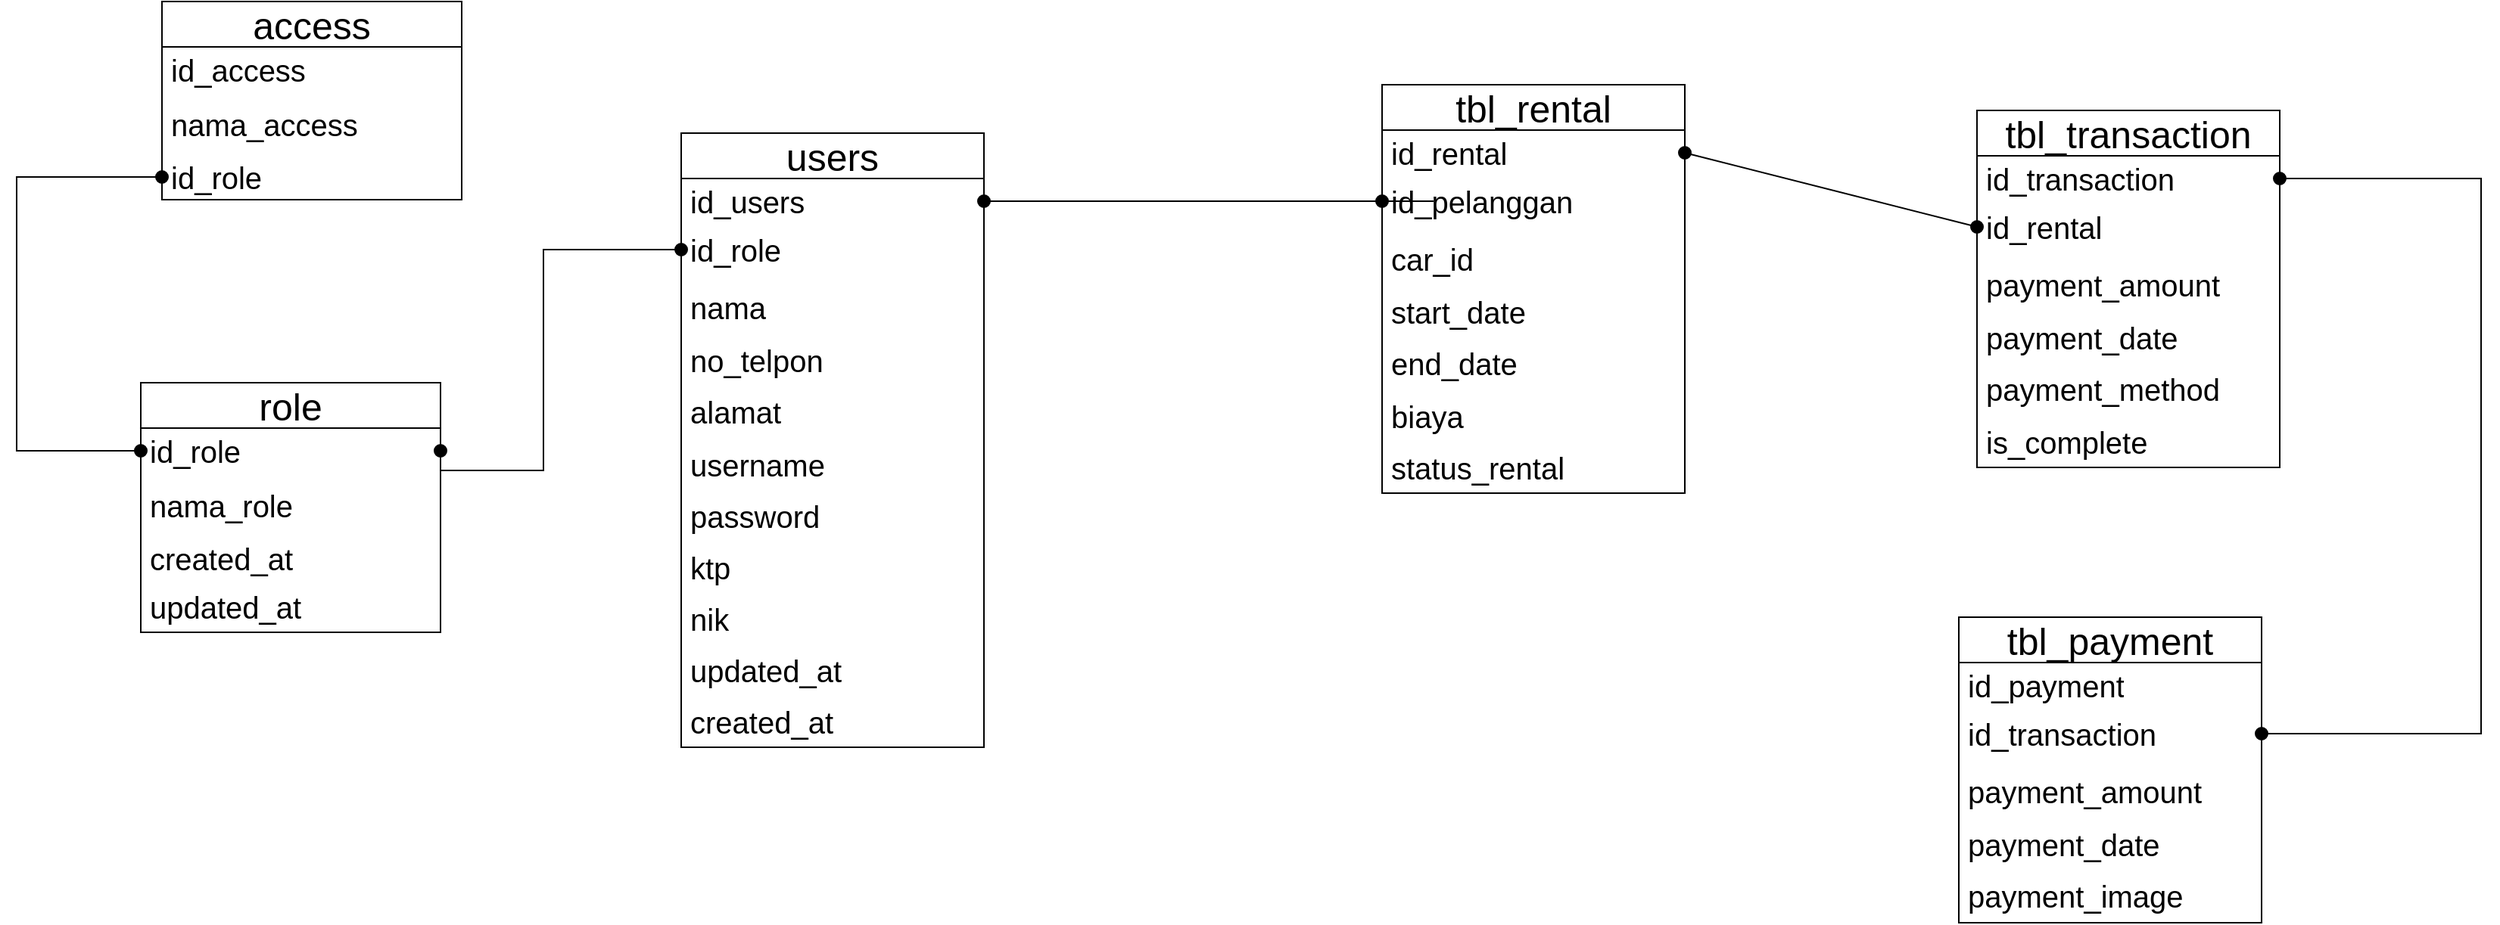 <mxfile version="22.0.8" type="github">
  <diagram name="Halaman-1" id="zZ9ojKijxVit2-5wEGta">
    <mxGraphModel dx="2422" dy="1774" grid="0" gridSize="10" guides="1" tooltips="1" connect="1" arrows="1" fold="1" page="0" pageScale="1" pageWidth="827" pageHeight="1169" math="0" shadow="0">
      <root>
        <mxCell id="0" />
        <mxCell id="1" parent="0" />
        <mxCell id="_-MDmTSXdZasQkjrf0pR-4" value="&lt;font style=&quot;font-size: 25px;&quot;&gt;access&lt;/font&gt;" style="swimlane;fontStyle=0;childLayout=stackLayout;horizontal=1;startSize=30;horizontalStack=0;resizeParent=1;resizeParentMax=0;resizeLast=0;collapsible=1;marginBottom=0;whiteSpace=wrap;html=1;fontSize=16;" vertex="1" parent="1">
          <mxGeometry x="-248" y="-103" width="198" height="131" as="geometry" />
        </mxCell>
        <mxCell id="_-MDmTSXdZasQkjrf0pR-5" value="&lt;font style=&quot;font-size: 20px;&quot;&gt;&lt;font style=&quot;font-size: 20px;&quot;&gt;id_acc&lt;/font&gt;ess&lt;/font&gt;" style="text;strokeColor=none;fillColor=none;align=left;verticalAlign=middle;spacingLeft=4;spacingRight=4;overflow=hidden;points=[[0,0.5],[1,0.5]];portConstraint=eastwest;rotatable=0;whiteSpace=wrap;html=1;fontSize=16;" vertex="1" parent="_-MDmTSXdZasQkjrf0pR-4">
          <mxGeometry y="30" width="198" height="30" as="geometry" />
        </mxCell>
        <mxCell id="_-MDmTSXdZasQkjrf0pR-6" value="&lt;font style=&quot;font-size: 20px;&quot;&gt;nama_access&lt;/font&gt;" style="text;strokeColor=none;fillColor=none;align=left;verticalAlign=middle;spacingLeft=4;spacingRight=4;overflow=hidden;points=[[0,0.5],[1,0.5]];portConstraint=eastwest;rotatable=0;whiteSpace=wrap;html=1;fontSize=16;" vertex="1" parent="_-MDmTSXdZasQkjrf0pR-4">
          <mxGeometry y="60" width="198" height="41" as="geometry" />
        </mxCell>
        <mxCell id="_-MDmTSXdZasQkjrf0pR-7" value="&lt;font style=&quot;font-size: 20px;&quot;&gt;id_role&lt;/font&gt;" style="text;strokeColor=none;fillColor=none;align=left;verticalAlign=middle;spacingLeft=4;spacingRight=4;overflow=hidden;points=[[0,0.5],[1,0.5]];portConstraint=eastwest;rotatable=0;whiteSpace=wrap;html=1;fontSize=16;" vertex="1" parent="_-MDmTSXdZasQkjrf0pR-4">
          <mxGeometry y="101" width="198" height="30" as="geometry" />
        </mxCell>
        <mxCell id="_-MDmTSXdZasQkjrf0pR-8" value="&lt;font style=&quot;font-size: 25px;&quot;&gt;role&lt;/font&gt;" style="swimlane;fontStyle=0;childLayout=stackLayout;horizontal=1;startSize=30;horizontalStack=0;resizeParent=1;resizeParentMax=0;resizeLast=0;collapsible=1;marginBottom=0;whiteSpace=wrap;html=1;fontSize=16;" vertex="1" parent="1">
          <mxGeometry x="-262" y="149" width="198" height="165" as="geometry" />
        </mxCell>
        <mxCell id="_-MDmTSXdZasQkjrf0pR-9" value="&lt;font style=&quot;font-size: 20px;&quot;&gt;&lt;font style=&quot;font-size: 20px;&quot;&gt;id_role&lt;/font&gt;&lt;/font&gt;" style="text;strokeColor=none;fillColor=none;align=left;verticalAlign=middle;spacingLeft=4;spacingRight=4;overflow=hidden;points=[[0,0.5],[1,0.5]];portConstraint=eastwest;rotatable=0;whiteSpace=wrap;html=1;fontSize=16;" vertex="1" parent="_-MDmTSXdZasQkjrf0pR-8">
          <mxGeometry y="30" width="198" height="30" as="geometry" />
        </mxCell>
        <mxCell id="_-MDmTSXdZasQkjrf0pR-10" value="&lt;font style=&quot;font-size: 20px;&quot;&gt;nama_role&lt;/font&gt;" style="text;strokeColor=none;fillColor=none;align=left;verticalAlign=middle;spacingLeft=4;spacingRight=4;overflow=hidden;points=[[0,0.5],[1,0.5]];portConstraint=eastwest;rotatable=0;whiteSpace=wrap;html=1;fontSize=16;" vertex="1" parent="_-MDmTSXdZasQkjrf0pR-8">
          <mxGeometry y="60" width="198" height="41" as="geometry" />
        </mxCell>
        <mxCell id="_-MDmTSXdZasQkjrf0pR-12" value="&lt;font style=&quot;font-size: 20px;&quot;&gt;created_at&lt;/font&gt;" style="text;strokeColor=none;fillColor=none;align=left;verticalAlign=middle;spacingLeft=4;spacingRight=4;overflow=hidden;points=[[0,0.5],[1,0.5]];portConstraint=eastwest;rotatable=0;whiteSpace=wrap;html=1;fontSize=16;" vertex="1" parent="_-MDmTSXdZasQkjrf0pR-8">
          <mxGeometry y="101" width="198" height="30" as="geometry" />
        </mxCell>
        <mxCell id="_-MDmTSXdZasQkjrf0pR-11" value="&lt;font style=&quot;font-size: 20px;&quot;&gt;updated_at&lt;/font&gt;" style="text;strokeColor=none;fillColor=none;align=left;verticalAlign=middle;spacingLeft=4;spacingRight=4;overflow=hidden;points=[[0,0.5],[1,0.5]];portConstraint=eastwest;rotatable=0;whiteSpace=wrap;html=1;fontSize=16;" vertex="1" parent="_-MDmTSXdZasQkjrf0pR-8">
          <mxGeometry y="131" width="198" height="34" as="geometry" />
        </mxCell>
        <mxCell id="_-MDmTSXdZasQkjrf0pR-13" value="&lt;font style=&quot;font-size: 25px;&quot;&gt;users&lt;/font&gt;" style="swimlane;fontStyle=0;childLayout=stackLayout;horizontal=1;startSize=30;horizontalStack=0;resizeParent=1;resizeParentMax=0;resizeLast=0;collapsible=1;marginBottom=0;whiteSpace=wrap;html=1;fontSize=16;" vertex="1" parent="1">
          <mxGeometry x="95" y="-16" width="200" height="406" as="geometry" />
        </mxCell>
        <mxCell id="_-MDmTSXdZasQkjrf0pR-14" value="&lt;font style=&quot;font-size: 20px;&quot;&gt;&lt;font style=&quot;font-size: 20px;&quot;&gt;id_users&lt;/font&gt;&lt;/font&gt;" style="text;strokeColor=none;fillColor=none;align=left;verticalAlign=middle;spacingLeft=4;spacingRight=4;overflow=hidden;points=[[0,0.5],[1,0.5]];portConstraint=eastwest;rotatable=0;whiteSpace=wrap;html=1;fontSize=16;" vertex="1" parent="_-MDmTSXdZasQkjrf0pR-13">
          <mxGeometry y="30" width="200" height="30" as="geometry" />
        </mxCell>
        <mxCell id="_-MDmTSXdZasQkjrf0pR-23" value="&lt;font style=&quot;font-size: 20px;&quot;&gt;id_role&lt;/font&gt;" style="text;strokeColor=none;fillColor=none;align=left;verticalAlign=middle;spacingLeft=4;spacingRight=4;overflow=hidden;points=[[0,0.5],[1,0.5]];portConstraint=eastwest;rotatable=0;whiteSpace=wrap;html=1;fontSize=16;" vertex="1" parent="_-MDmTSXdZasQkjrf0pR-13">
          <mxGeometry y="60" width="200" height="34" as="geometry" />
        </mxCell>
        <mxCell id="_-MDmTSXdZasQkjrf0pR-15" value="&lt;font style=&quot;font-size: 20px;&quot;&gt;nama&lt;/font&gt;" style="text;strokeColor=none;fillColor=none;align=left;verticalAlign=middle;spacingLeft=4;spacingRight=4;overflow=hidden;points=[[0,0.5],[1,0.5]];portConstraint=eastwest;rotatable=0;whiteSpace=wrap;html=1;fontSize=16;" vertex="1" parent="_-MDmTSXdZasQkjrf0pR-13">
          <mxGeometry y="94" width="200" height="41" as="geometry" />
        </mxCell>
        <mxCell id="_-MDmTSXdZasQkjrf0pR-16" value="&lt;font style=&quot;font-size: 20px;&quot;&gt;no_telpon&lt;/font&gt;" style="text;strokeColor=none;fillColor=none;align=left;verticalAlign=middle;spacingLeft=4;spacingRight=4;overflow=hidden;points=[[0,0.5],[1,0.5]];portConstraint=eastwest;rotatable=0;whiteSpace=wrap;html=1;fontSize=16;" vertex="1" parent="_-MDmTSXdZasQkjrf0pR-13">
          <mxGeometry y="135" width="200" height="30" as="geometry" />
        </mxCell>
        <mxCell id="_-MDmTSXdZasQkjrf0pR-17" value="&lt;font style=&quot;font-size: 20px;&quot;&gt;alamat&lt;/font&gt;" style="text;strokeColor=none;fillColor=none;align=left;verticalAlign=middle;spacingLeft=4;spacingRight=4;overflow=hidden;points=[[0,0.5],[1,0.5]];portConstraint=eastwest;rotatable=0;whiteSpace=wrap;html=1;fontSize=16;" vertex="1" parent="_-MDmTSXdZasQkjrf0pR-13">
          <mxGeometry y="165" width="200" height="37" as="geometry" />
        </mxCell>
        <mxCell id="_-MDmTSXdZasQkjrf0pR-18" value="&lt;font style=&quot;font-size: 20px;&quot;&gt;username&lt;/font&gt;" style="text;strokeColor=none;fillColor=none;align=left;verticalAlign=middle;spacingLeft=4;spacingRight=4;overflow=hidden;points=[[0,0.5],[1,0.5]];portConstraint=eastwest;rotatable=0;whiteSpace=wrap;html=1;fontSize=16;" vertex="1" parent="_-MDmTSXdZasQkjrf0pR-13">
          <mxGeometry y="202" width="200" height="34" as="geometry" />
        </mxCell>
        <mxCell id="_-MDmTSXdZasQkjrf0pR-19" value="&lt;font style=&quot;font-size: 20px;&quot;&gt;password&lt;/font&gt;" style="text;strokeColor=none;fillColor=none;align=left;verticalAlign=middle;spacingLeft=4;spacingRight=4;overflow=hidden;points=[[0,0.5],[1,0.5]];portConstraint=eastwest;rotatable=0;whiteSpace=wrap;html=1;fontSize=16;" vertex="1" parent="_-MDmTSXdZasQkjrf0pR-13">
          <mxGeometry y="236" width="200" height="34" as="geometry" />
        </mxCell>
        <mxCell id="_-MDmTSXdZasQkjrf0pR-20" value="&lt;font style=&quot;font-size: 20px;&quot;&gt;ktp&lt;/font&gt;" style="text;strokeColor=none;fillColor=none;align=left;verticalAlign=middle;spacingLeft=4;spacingRight=4;overflow=hidden;points=[[0,0.5],[1,0.5]];portConstraint=eastwest;rotatable=0;whiteSpace=wrap;html=1;fontSize=16;" vertex="1" parent="_-MDmTSXdZasQkjrf0pR-13">
          <mxGeometry y="270" width="200" height="34" as="geometry" />
        </mxCell>
        <mxCell id="_-MDmTSXdZasQkjrf0pR-21" value="&lt;font style=&quot;font-size: 20px;&quot;&gt;nik&lt;/font&gt;" style="text;strokeColor=none;fillColor=none;align=left;verticalAlign=middle;spacingLeft=4;spacingRight=4;overflow=hidden;points=[[0,0.5],[1,0.5]];portConstraint=eastwest;rotatable=0;whiteSpace=wrap;html=1;fontSize=16;" vertex="1" parent="_-MDmTSXdZasQkjrf0pR-13">
          <mxGeometry y="304" width="200" height="34" as="geometry" />
        </mxCell>
        <mxCell id="_-MDmTSXdZasQkjrf0pR-22" value="&lt;font style=&quot;font-size: 20px;&quot;&gt;updated_at&lt;/font&gt;" style="text;strokeColor=none;fillColor=none;align=left;verticalAlign=middle;spacingLeft=4;spacingRight=4;overflow=hidden;points=[[0,0.5],[1,0.5]];portConstraint=eastwest;rotatable=0;whiteSpace=wrap;html=1;fontSize=16;" vertex="1" parent="_-MDmTSXdZasQkjrf0pR-13">
          <mxGeometry y="338" width="200" height="34" as="geometry" />
        </mxCell>
        <mxCell id="_-MDmTSXdZasQkjrf0pR-24" value="&lt;font style=&quot;font-size: 20px;&quot;&gt;created_at&lt;/font&gt;" style="text;strokeColor=none;fillColor=none;align=left;verticalAlign=middle;spacingLeft=4;spacingRight=4;overflow=hidden;points=[[0,0.5],[1,0.5]];portConstraint=eastwest;rotatable=0;whiteSpace=wrap;html=1;fontSize=16;" vertex="1" parent="_-MDmTSXdZasQkjrf0pR-13">
          <mxGeometry y="372" width="200" height="34" as="geometry" />
        </mxCell>
        <mxCell id="_-MDmTSXdZasQkjrf0pR-32" value="" style="edgeStyle=segmentEdgeStyle;endArrow=oval;html=1;curved=0;rounded=0;endSize=8;startSize=8;fontSize=12;entryX=0;entryY=0.5;entryDx=0;entryDy=0;exitX=0;exitY=0.5;exitDx=0;exitDy=0;endFill=1;startArrow=oval;startFill=1;" edge="1" parent="1" source="_-MDmTSXdZasQkjrf0pR-9" target="_-MDmTSXdZasQkjrf0pR-7">
          <mxGeometry width="50" height="50" relative="1" as="geometry">
            <mxPoint x="-418" y="36" as="sourcePoint" />
            <mxPoint x="-368" y="-14" as="targetPoint" />
            <Array as="points">
              <mxPoint x="-344" y="194" />
              <mxPoint x="-344" y="13" />
            </Array>
          </mxGeometry>
        </mxCell>
        <mxCell id="_-MDmTSXdZasQkjrf0pR-35" value="" style="edgeStyle=segmentEdgeStyle;endArrow=oval;html=1;curved=0;rounded=0;endSize=8;startSize=8;fontSize=12;entryX=0;entryY=0.5;entryDx=0;entryDy=0;exitX=1;exitY=0.5;exitDx=0;exitDy=0;endFill=1;startArrow=oval;startFill=1;" edge="1" parent="1" source="_-MDmTSXdZasQkjrf0pR-9" target="_-MDmTSXdZasQkjrf0pR-23">
          <mxGeometry width="50" height="50" relative="1" as="geometry">
            <mxPoint x="86" y="207" as="sourcePoint" />
            <mxPoint x="100" y="26" as="targetPoint" />
            <Array as="points">
              <mxPoint x="-64" y="207" />
              <mxPoint x="4" y="207" />
              <mxPoint x="4" y="61" />
            </Array>
          </mxGeometry>
        </mxCell>
        <mxCell id="_-MDmTSXdZasQkjrf0pR-36" value="&lt;font style=&quot;font-size: 25px;&quot;&gt;tbl_rental&lt;/font&gt;" style="swimlane;fontStyle=0;childLayout=stackLayout;horizontal=1;startSize=30;horizontalStack=0;resizeParent=1;resizeParentMax=0;resizeLast=0;collapsible=1;marginBottom=0;whiteSpace=wrap;html=1;fontSize=16;" vertex="1" parent="1">
          <mxGeometry x="558" y="-48" width="200" height="270" as="geometry" />
        </mxCell>
        <mxCell id="_-MDmTSXdZasQkjrf0pR-37" value="&lt;font style=&quot;font-size: 20px;&quot;&gt;&lt;font style=&quot;font-size: 20px;&quot;&gt;id_rental&lt;/font&gt;&lt;/font&gt;" style="text;strokeColor=none;fillColor=none;align=left;verticalAlign=middle;spacingLeft=4;spacingRight=4;overflow=hidden;points=[[0,0.5],[1,0.5]];portConstraint=eastwest;rotatable=0;whiteSpace=wrap;html=1;fontSize=16;" vertex="1" parent="_-MDmTSXdZasQkjrf0pR-36">
          <mxGeometry y="30" width="200" height="30" as="geometry" />
        </mxCell>
        <mxCell id="_-MDmTSXdZasQkjrf0pR-38" value="&lt;font style=&quot;font-size: 20px;&quot;&gt;id_pelanggan&lt;/font&gt;" style="text;strokeColor=none;fillColor=none;align=left;verticalAlign=middle;spacingLeft=4;spacingRight=4;overflow=hidden;points=[[0,0.5],[1,0.5]];portConstraint=eastwest;rotatable=0;whiteSpace=wrap;html=1;fontSize=16;" vertex="1" parent="_-MDmTSXdZasQkjrf0pR-36">
          <mxGeometry y="60" width="200" height="34" as="geometry" />
        </mxCell>
        <mxCell id="_-MDmTSXdZasQkjrf0pR-39" value="&lt;font style=&quot;font-size: 20px;&quot;&gt;car_id&lt;/font&gt;" style="text;strokeColor=none;fillColor=none;align=left;verticalAlign=middle;spacingLeft=4;spacingRight=4;overflow=hidden;points=[[0,0.5],[1,0.5]];portConstraint=eastwest;rotatable=0;whiteSpace=wrap;html=1;fontSize=16;" vertex="1" parent="_-MDmTSXdZasQkjrf0pR-36">
          <mxGeometry y="94" width="200" height="41" as="geometry" />
        </mxCell>
        <mxCell id="_-MDmTSXdZasQkjrf0pR-40" value="&lt;font style=&quot;font-size: 20px;&quot;&gt;start_date&lt;/font&gt;" style="text;strokeColor=none;fillColor=none;align=left;verticalAlign=middle;spacingLeft=4;spacingRight=4;overflow=hidden;points=[[0,0.5],[1,0.5]];portConstraint=eastwest;rotatable=0;whiteSpace=wrap;html=1;fontSize=16;" vertex="1" parent="_-MDmTSXdZasQkjrf0pR-36">
          <mxGeometry y="135" width="200" height="30" as="geometry" />
        </mxCell>
        <mxCell id="_-MDmTSXdZasQkjrf0pR-41" value="&lt;font style=&quot;font-size: 20px;&quot;&gt;end_date&lt;/font&gt;" style="text;strokeColor=none;fillColor=none;align=left;verticalAlign=middle;spacingLeft=4;spacingRight=4;overflow=hidden;points=[[0,0.5],[1,0.5]];portConstraint=eastwest;rotatable=0;whiteSpace=wrap;html=1;fontSize=16;" vertex="1" parent="_-MDmTSXdZasQkjrf0pR-36">
          <mxGeometry y="165" width="200" height="37" as="geometry" />
        </mxCell>
        <mxCell id="_-MDmTSXdZasQkjrf0pR-42" value="&lt;font style=&quot;font-size: 20px;&quot;&gt;biaya&lt;/font&gt;" style="text;strokeColor=none;fillColor=none;align=left;verticalAlign=middle;spacingLeft=4;spacingRight=4;overflow=hidden;points=[[0,0.5],[1,0.5]];portConstraint=eastwest;rotatable=0;whiteSpace=wrap;html=1;fontSize=16;" vertex="1" parent="_-MDmTSXdZasQkjrf0pR-36">
          <mxGeometry y="202" width="200" height="34" as="geometry" />
        </mxCell>
        <mxCell id="_-MDmTSXdZasQkjrf0pR-43" value="&lt;font style=&quot;font-size: 20px;&quot;&gt;status_rental&lt;/font&gt;" style="text;strokeColor=none;fillColor=none;align=left;verticalAlign=middle;spacingLeft=4;spacingRight=4;overflow=hidden;points=[[0,0.5],[1,0.5]];portConstraint=eastwest;rotatable=0;whiteSpace=wrap;html=1;fontSize=16;" vertex="1" parent="_-MDmTSXdZasQkjrf0pR-36">
          <mxGeometry y="236" width="200" height="34" as="geometry" />
        </mxCell>
        <mxCell id="_-MDmTSXdZasQkjrf0pR-48" value="" style="edgeStyle=segmentEdgeStyle;endArrow=oval;html=1;curved=0;rounded=0;endSize=8;startSize=8;fontSize=12;entryX=0;entryY=0.5;entryDx=0;entryDy=0;exitX=1;exitY=0.5;exitDx=0;exitDy=0;endFill=1;startArrow=oval;startFill=1;" edge="1" parent="1" source="_-MDmTSXdZasQkjrf0pR-14" target="_-MDmTSXdZasQkjrf0pR-38">
          <mxGeometry width="50" height="50" relative="1" as="geometry">
            <mxPoint x="375" y="90" as="sourcePoint" />
            <mxPoint x="534" y="-43" as="targetPoint" />
            <Array as="points">
              <mxPoint x="592" y="29" />
            </Array>
          </mxGeometry>
        </mxCell>
        <mxCell id="_-MDmTSXdZasQkjrf0pR-49" value="&lt;font style=&quot;font-size: 25px;&quot;&gt;tbl_transaction&lt;/font&gt;" style="swimlane;fontStyle=0;childLayout=stackLayout;horizontal=1;startSize=30;horizontalStack=0;resizeParent=1;resizeParentMax=0;resizeLast=0;collapsible=1;marginBottom=0;whiteSpace=wrap;html=1;fontSize=16;" vertex="1" parent="1">
          <mxGeometry x="951" y="-31" width="200" height="236" as="geometry" />
        </mxCell>
        <mxCell id="_-MDmTSXdZasQkjrf0pR-50" value="&lt;font style=&quot;font-size: 20px;&quot;&gt;&lt;font style=&quot;font-size: 20px;&quot;&gt;id_transaction&lt;/font&gt;&lt;/font&gt;" style="text;strokeColor=none;fillColor=none;align=left;verticalAlign=middle;spacingLeft=4;spacingRight=4;overflow=hidden;points=[[0,0.5],[1,0.5]];portConstraint=eastwest;rotatable=0;whiteSpace=wrap;html=1;fontSize=16;" vertex="1" parent="_-MDmTSXdZasQkjrf0pR-49">
          <mxGeometry y="30" width="200" height="30" as="geometry" />
        </mxCell>
        <mxCell id="_-MDmTSXdZasQkjrf0pR-51" value="&lt;font style=&quot;font-size: 20px;&quot;&gt;id_rental&lt;/font&gt;" style="text;strokeColor=none;fillColor=none;align=left;verticalAlign=middle;spacingLeft=4;spacingRight=4;overflow=hidden;points=[[0,0.5],[1,0.5]];portConstraint=eastwest;rotatable=0;whiteSpace=wrap;html=1;fontSize=16;" vertex="1" parent="_-MDmTSXdZasQkjrf0pR-49">
          <mxGeometry y="60" width="200" height="34" as="geometry" />
        </mxCell>
        <mxCell id="_-MDmTSXdZasQkjrf0pR-52" value="&lt;font style=&quot;font-size: 20px;&quot;&gt;payment_amount&lt;/font&gt;" style="text;strokeColor=none;fillColor=none;align=left;verticalAlign=middle;spacingLeft=4;spacingRight=4;overflow=hidden;points=[[0,0.5],[1,0.5]];portConstraint=eastwest;rotatable=0;whiteSpace=wrap;html=1;fontSize=16;" vertex="1" parent="_-MDmTSXdZasQkjrf0pR-49">
          <mxGeometry y="94" width="200" height="41" as="geometry" />
        </mxCell>
        <mxCell id="_-MDmTSXdZasQkjrf0pR-53" value="&lt;font style=&quot;font-size: 20px;&quot;&gt;payment_date&lt;/font&gt;" style="text;strokeColor=none;fillColor=none;align=left;verticalAlign=middle;spacingLeft=4;spacingRight=4;overflow=hidden;points=[[0,0.5],[1,0.5]];portConstraint=eastwest;rotatable=0;whiteSpace=wrap;html=1;fontSize=16;" vertex="1" parent="_-MDmTSXdZasQkjrf0pR-49">
          <mxGeometry y="135" width="200" height="30" as="geometry" />
        </mxCell>
        <mxCell id="_-MDmTSXdZasQkjrf0pR-54" value="&lt;font style=&quot;font-size: 20px;&quot;&gt;payment_method&lt;/font&gt;" style="text;strokeColor=none;fillColor=none;align=left;verticalAlign=middle;spacingLeft=4;spacingRight=4;overflow=hidden;points=[[0,0.5],[1,0.5]];portConstraint=eastwest;rotatable=0;whiteSpace=wrap;html=1;fontSize=16;" vertex="1" parent="_-MDmTSXdZasQkjrf0pR-49">
          <mxGeometry y="165" width="200" height="37" as="geometry" />
        </mxCell>
        <mxCell id="_-MDmTSXdZasQkjrf0pR-55" value="&lt;font style=&quot;font-size: 20px;&quot;&gt;is_complete&lt;/font&gt;" style="text;strokeColor=none;fillColor=none;align=left;verticalAlign=middle;spacingLeft=4;spacingRight=4;overflow=hidden;points=[[0,0.5],[1,0.5]];portConstraint=eastwest;rotatable=0;whiteSpace=wrap;html=1;fontSize=16;" vertex="1" parent="_-MDmTSXdZasQkjrf0pR-49">
          <mxGeometry y="202" width="200" height="34" as="geometry" />
        </mxCell>
        <mxCell id="_-MDmTSXdZasQkjrf0pR-62" style="edgeStyle=none;curved=1;rounded=0;orthogonalLoop=1;jettySize=auto;html=1;exitX=1;exitY=0.5;exitDx=0;exitDy=0;entryX=0;entryY=0.5;entryDx=0;entryDy=0;fontSize=12;startSize=8;endSize=8;endArrow=oval;endFill=1;startArrow=oval;startFill=1;" edge="1" parent="1" source="_-MDmTSXdZasQkjrf0pR-37" target="_-MDmTSXdZasQkjrf0pR-51">
          <mxGeometry relative="1" as="geometry" />
        </mxCell>
        <mxCell id="_-MDmTSXdZasQkjrf0pR-63" value="&lt;font style=&quot;font-size: 25px;&quot;&gt;tbl_payment&lt;/font&gt;" style="swimlane;fontStyle=0;childLayout=stackLayout;horizontal=1;startSize=30;horizontalStack=0;resizeParent=1;resizeParentMax=0;resizeLast=0;collapsible=1;marginBottom=0;whiteSpace=wrap;html=1;fontSize=16;" vertex="1" parent="1">
          <mxGeometry x="939" y="304" width="200" height="202" as="geometry" />
        </mxCell>
        <mxCell id="_-MDmTSXdZasQkjrf0pR-64" value="&lt;font style=&quot;font-size: 20px;&quot;&gt;&lt;font style=&quot;font-size: 20px;&quot;&gt;id_payment&lt;/font&gt;&lt;/font&gt;" style="text;strokeColor=none;fillColor=none;align=left;verticalAlign=middle;spacingLeft=4;spacingRight=4;overflow=hidden;points=[[0,0.5],[1,0.5]];portConstraint=eastwest;rotatable=0;whiteSpace=wrap;html=1;fontSize=16;" vertex="1" parent="_-MDmTSXdZasQkjrf0pR-63">
          <mxGeometry y="30" width="200" height="30" as="geometry" />
        </mxCell>
        <mxCell id="_-MDmTSXdZasQkjrf0pR-65" value="&lt;font style=&quot;font-size: 20px;&quot;&gt;id_transaction&lt;/font&gt;" style="text;strokeColor=none;fillColor=none;align=left;verticalAlign=middle;spacingLeft=4;spacingRight=4;overflow=hidden;points=[[0,0.5],[1,0.5]];portConstraint=eastwest;rotatable=0;whiteSpace=wrap;html=1;fontSize=16;" vertex="1" parent="_-MDmTSXdZasQkjrf0pR-63">
          <mxGeometry y="60" width="200" height="34" as="geometry" />
        </mxCell>
        <mxCell id="_-MDmTSXdZasQkjrf0pR-66" value="&lt;font style=&quot;font-size: 20px;&quot;&gt;payment_amount&lt;/font&gt;" style="text;strokeColor=none;fillColor=none;align=left;verticalAlign=middle;spacingLeft=4;spacingRight=4;overflow=hidden;points=[[0,0.5],[1,0.5]];portConstraint=eastwest;rotatable=0;whiteSpace=wrap;html=1;fontSize=16;" vertex="1" parent="_-MDmTSXdZasQkjrf0pR-63">
          <mxGeometry y="94" width="200" height="41" as="geometry" />
        </mxCell>
        <mxCell id="_-MDmTSXdZasQkjrf0pR-67" value="&lt;font style=&quot;font-size: 20px;&quot;&gt;payment_date&lt;/font&gt;" style="text;strokeColor=none;fillColor=none;align=left;verticalAlign=middle;spacingLeft=4;spacingRight=4;overflow=hidden;points=[[0,0.5],[1,0.5]];portConstraint=eastwest;rotatable=0;whiteSpace=wrap;html=1;fontSize=16;" vertex="1" parent="_-MDmTSXdZasQkjrf0pR-63">
          <mxGeometry y="135" width="200" height="30" as="geometry" />
        </mxCell>
        <mxCell id="_-MDmTSXdZasQkjrf0pR-68" value="&lt;font style=&quot;font-size: 20px;&quot;&gt;payment_image&lt;/font&gt;" style="text;strokeColor=none;fillColor=none;align=left;verticalAlign=middle;spacingLeft=4;spacingRight=4;overflow=hidden;points=[[0,0.5],[1,0.5]];portConstraint=eastwest;rotatable=0;whiteSpace=wrap;html=1;fontSize=16;" vertex="1" parent="_-MDmTSXdZasQkjrf0pR-63">
          <mxGeometry y="165" width="200" height="37" as="geometry" />
        </mxCell>
        <mxCell id="_-MDmTSXdZasQkjrf0pR-70" value="" style="edgeStyle=segmentEdgeStyle;endArrow=oval;html=1;curved=0;rounded=0;endSize=8;startSize=8;fontSize=12;entryX=1;entryY=0.5;entryDx=0;entryDy=0;exitX=1;exitY=0.5;exitDx=0;exitDy=0;endFill=1;startArrow=oval;startFill=1;" edge="1" parent="1" source="_-MDmTSXdZasQkjrf0pR-65" target="_-MDmTSXdZasQkjrf0pR-50">
          <mxGeometry width="50" height="50" relative="1" as="geometry">
            <mxPoint x="1320" y="261" as="sourcePoint" />
            <mxPoint x="1334" y="80" as="targetPoint" />
            <Array as="points">
              <mxPoint x="1284" y="381" />
              <mxPoint x="1284" y="14" />
            </Array>
          </mxGeometry>
        </mxCell>
      </root>
    </mxGraphModel>
  </diagram>
</mxfile>
